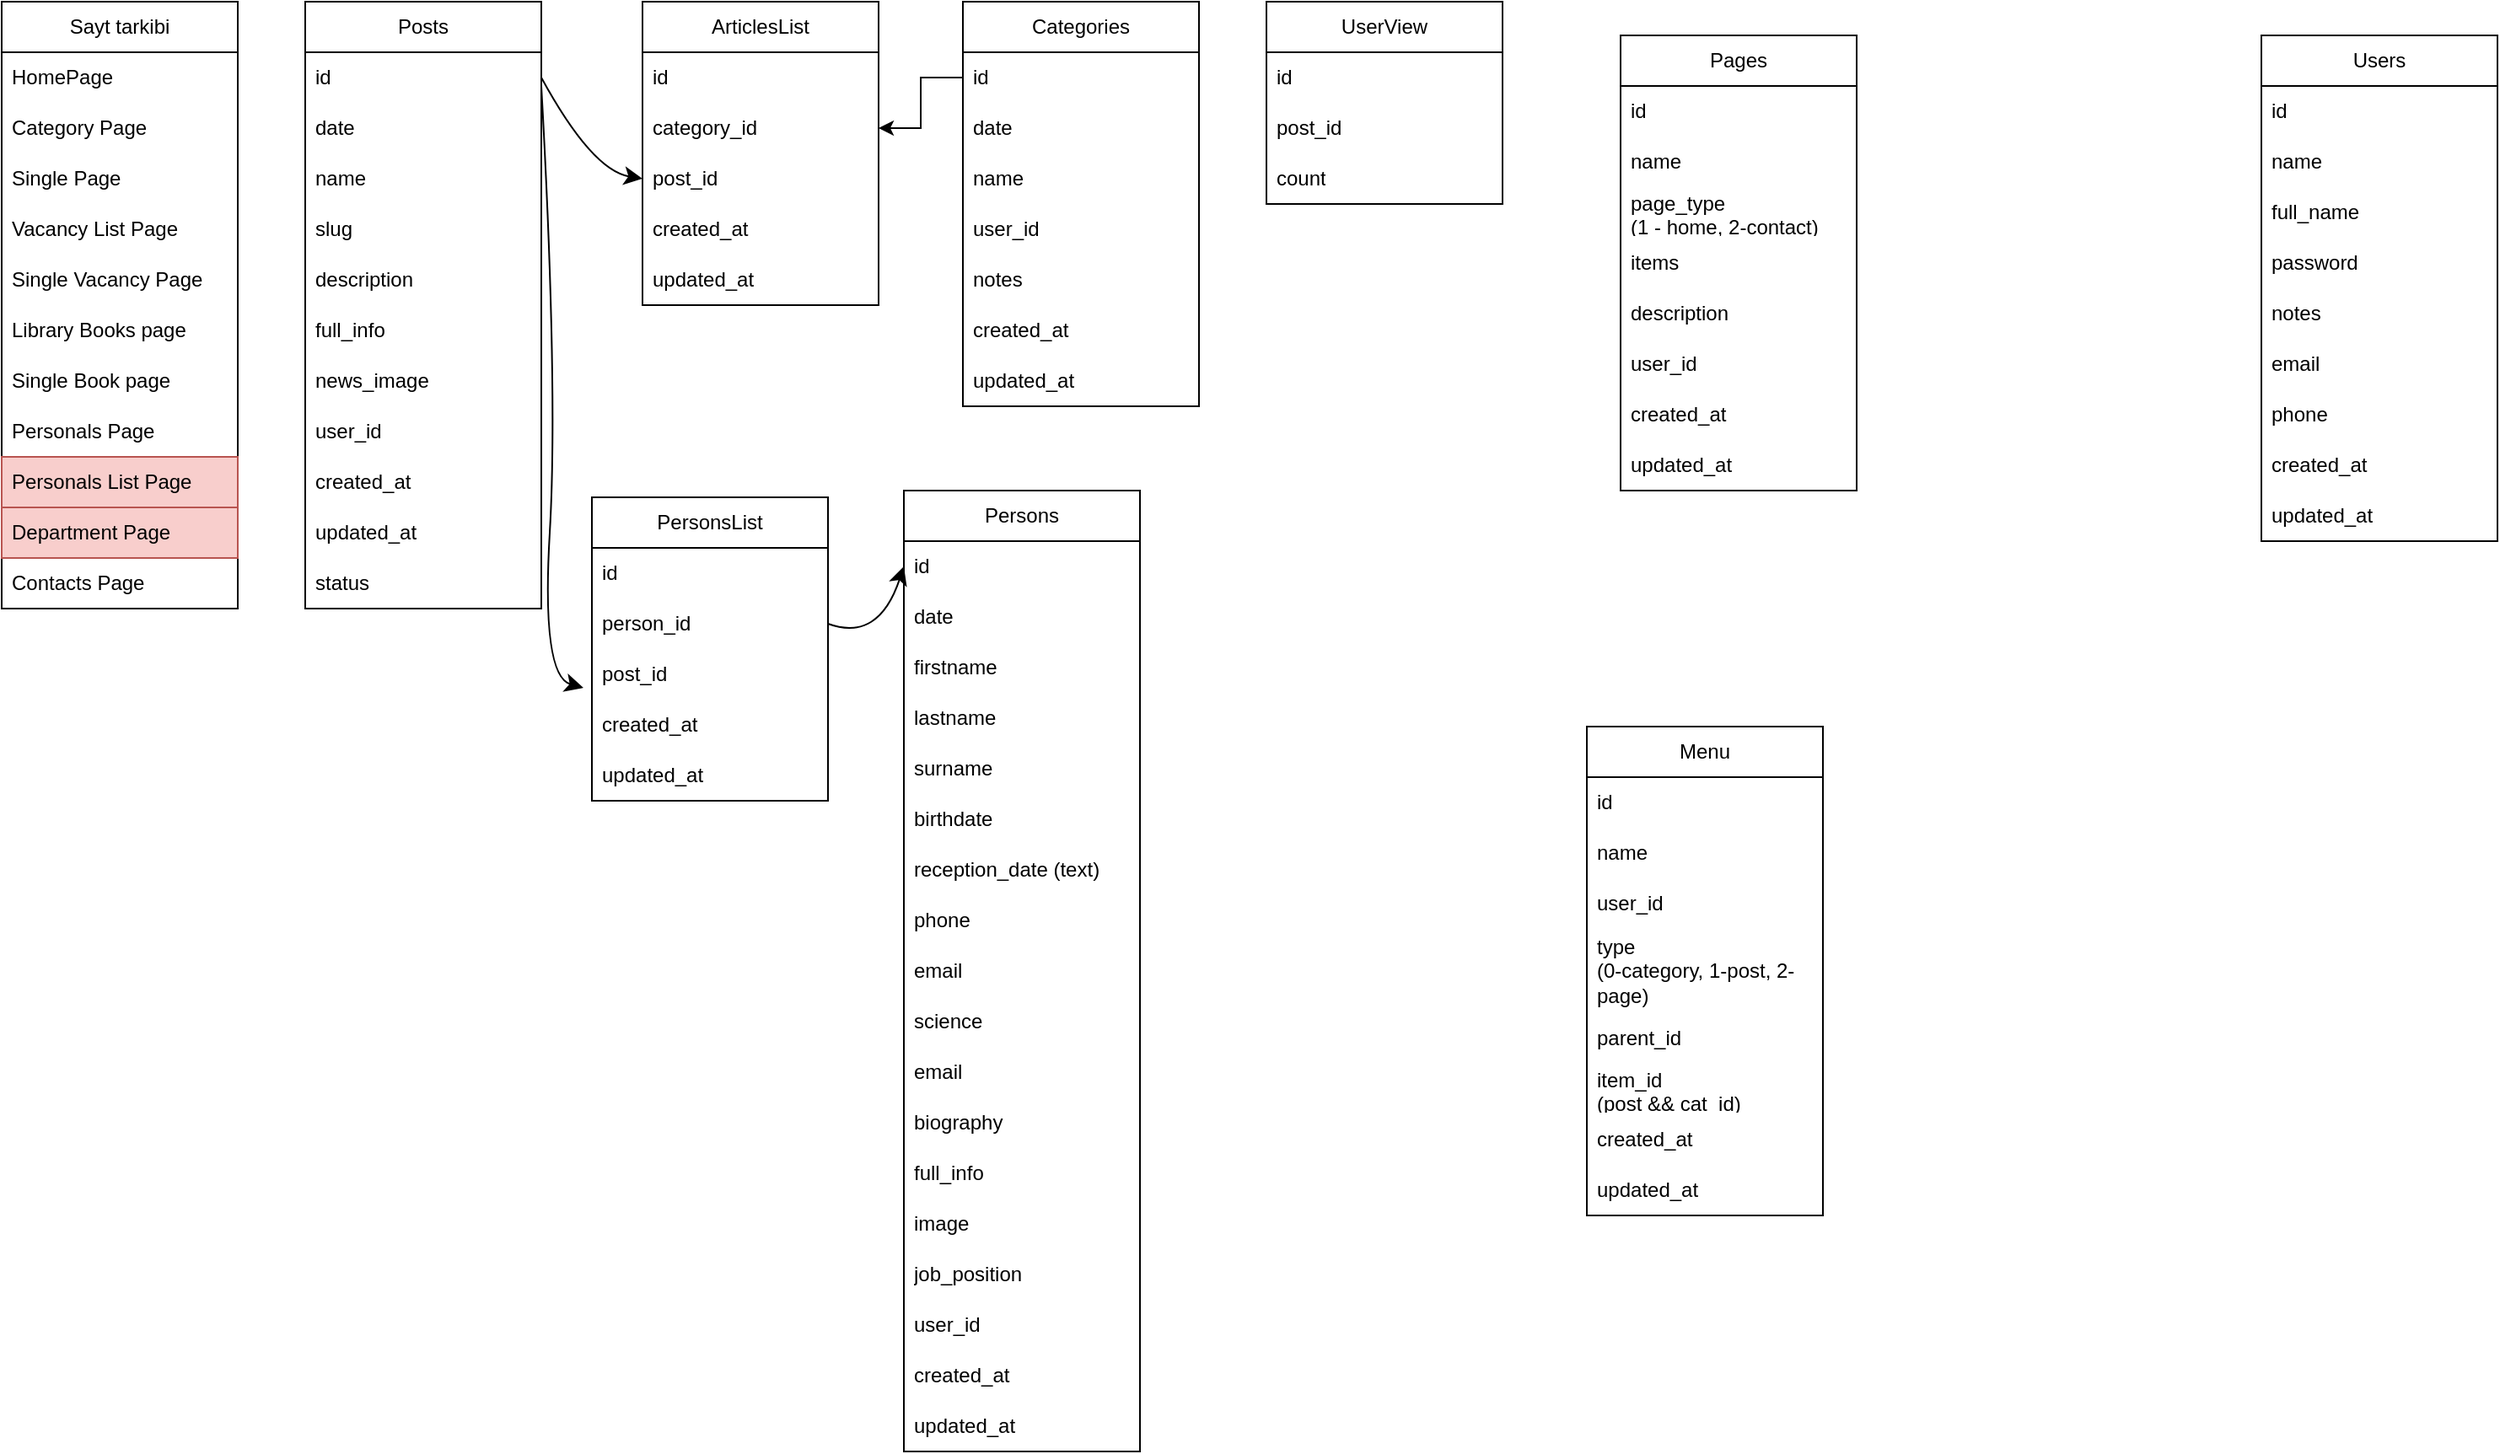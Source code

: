 <mxfile version="21.1.7" type="github" pages="2">
  <diagram id="5-TfiX0l5HURISofFS_e" name="UEcosystem">
    <mxGraphModel dx="1434" dy="802" grid="1" gridSize="10" guides="1" tooltips="1" connect="1" arrows="1" fold="1" page="1" pageScale="1" pageWidth="1169" pageHeight="827" math="0" shadow="0">
      <root>
        <mxCell id="0" />
        <mxCell id="1" parent="0" />
        <mxCell id="FMMD9Uyz8qjtZqT7kN0l-1" value="Sayt tarkibi" style="swimlane;fontStyle=0;childLayout=stackLayout;horizontal=1;startSize=30;horizontalStack=0;resizeParent=1;resizeParentMax=0;resizeLast=0;collapsible=1;marginBottom=0;whiteSpace=wrap;html=1;" parent="1" vertex="1">
          <mxGeometry x="50" y="30" width="140" height="360" as="geometry" />
        </mxCell>
        <mxCell id="FMMD9Uyz8qjtZqT7kN0l-2" value="HomePage" style="text;strokeColor=none;fillColor=none;align=left;verticalAlign=middle;spacingLeft=4;spacingRight=4;overflow=hidden;points=[[0,0.5],[1,0.5]];portConstraint=eastwest;rotatable=0;whiteSpace=wrap;html=1;" parent="FMMD9Uyz8qjtZqT7kN0l-1" vertex="1">
          <mxGeometry y="30" width="140" height="30" as="geometry" />
        </mxCell>
        <mxCell id="FMMD9Uyz8qjtZqT7kN0l-3" value="Category Page" style="text;strokeColor=none;fillColor=none;align=left;verticalAlign=middle;spacingLeft=4;spacingRight=4;overflow=hidden;points=[[0,0.5],[1,0.5]];portConstraint=eastwest;rotatable=0;whiteSpace=wrap;html=1;" parent="FMMD9Uyz8qjtZqT7kN0l-1" vertex="1">
          <mxGeometry y="60" width="140" height="30" as="geometry" />
        </mxCell>
        <mxCell id="FMMD9Uyz8qjtZqT7kN0l-4" value="Single Page" style="text;strokeColor=none;fillColor=none;align=left;verticalAlign=middle;spacingLeft=4;spacingRight=4;overflow=hidden;points=[[0,0.5],[1,0.5]];portConstraint=eastwest;rotatable=0;whiteSpace=wrap;html=1;" parent="FMMD9Uyz8qjtZqT7kN0l-1" vertex="1">
          <mxGeometry y="90" width="140" height="30" as="geometry" />
        </mxCell>
        <mxCell id="FMMD9Uyz8qjtZqT7kN0l-5" value="Vacancy List Page" style="text;strokeColor=none;fillColor=none;align=left;verticalAlign=middle;spacingLeft=4;spacingRight=4;overflow=hidden;points=[[0,0.5],[1,0.5]];portConstraint=eastwest;rotatable=0;whiteSpace=wrap;html=1;" parent="FMMD9Uyz8qjtZqT7kN0l-1" vertex="1">
          <mxGeometry y="120" width="140" height="30" as="geometry" />
        </mxCell>
        <mxCell id="FMMD9Uyz8qjtZqT7kN0l-64" value="Single Vacancy Page" style="text;strokeColor=none;fillColor=none;align=left;verticalAlign=middle;spacingLeft=4;spacingRight=4;overflow=hidden;points=[[0,0.5],[1,0.5]];portConstraint=eastwest;rotatable=0;whiteSpace=wrap;html=1;" parent="FMMD9Uyz8qjtZqT7kN0l-1" vertex="1">
          <mxGeometry y="150" width="140" height="30" as="geometry" />
        </mxCell>
        <mxCell id="FMMD9Uyz8qjtZqT7kN0l-65" value="Library Books page" style="text;strokeColor=none;fillColor=none;align=left;verticalAlign=middle;spacingLeft=4;spacingRight=4;overflow=hidden;points=[[0,0.5],[1,0.5]];portConstraint=eastwest;rotatable=0;whiteSpace=wrap;html=1;" parent="FMMD9Uyz8qjtZqT7kN0l-1" vertex="1">
          <mxGeometry y="180" width="140" height="30" as="geometry" />
        </mxCell>
        <mxCell id="FMMD9Uyz8qjtZqT7kN0l-67" value="Single Book page" style="text;strokeColor=none;fillColor=none;align=left;verticalAlign=middle;spacingLeft=4;spacingRight=4;overflow=hidden;points=[[0,0.5],[1,0.5]];portConstraint=eastwest;rotatable=0;whiteSpace=wrap;html=1;" parent="FMMD9Uyz8qjtZqT7kN0l-1" vertex="1">
          <mxGeometry y="210" width="140" height="30" as="geometry" />
        </mxCell>
        <mxCell id="FMMD9Uyz8qjtZqT7kN0l-68" value="Personals Page" style="text;strokeColor=none;fillColor=none;align=left;verticalAlign=middle;spacingLeft=4;spacingRight=4;overflow=hidden;points=[[0,0.5],[1,0.5]];portConstraint=eastwest;rotatable=0;whiteSpace=wrap;html=1;" parent="FMMD9Uyz8qjtZqT7kN0l-1" vertex="1">
          <mxGeometry y="240" width="140" height="30" as="geometry" />
        </mxCell>
        <mxCell id="FMMD9Uyz8qjtZqT7kN0l-69" value="Personals List Page" style="text;align=left;verticalAlign=middle;spacingLeft=4;spacingRight=4;overflow=hidden;points=[[0,0.5],[1,0.5]];portConstraint=eastwest;rotatable=0;whiteSpace=wrap;html=1;fillColor=#f8cecc;strokeColor=#b85450;" parent="FMMD9Uyz8qjtZqT7kN0l-1" vertex="1">
          <mxGeometry y="270" width="140" height="30" as="geometry" />
        </mxCell>
        <mxCell id="FMMD9Uyz8qjtZqT7kN0l-70" value="Department Page" style="text;align=left;verticalAlign=middle;spacingLeft=4;spacingRight=4;overflow=hidden;points=[[0,0.5],[1,0.5]];portConstraint=eastwest;rotatable=0;whiteSpace=wrap;html=1;fillColor=#f8cecc;strokeColor=#b85450;" parent="FMMD9Uyz8qjtZqT7kN0l-1" vertex="1">
          <mxGeometry y="300" width="140" height="30" as="geometry" />
        </mxCell>
        <mxCell id="DZR1dpTZWSpt8l7oyccc-1" value="Contacts Page" style="text;strokeColor=none;fillColor=none;align=left;verticalAlign=middle;spacingLeft=4;spacingRight=4;overflow=hidden;points=[[0,0.5],[1,0.5]];portConstraint=eastwest;rotatable=0;whiteSpace=wrap;html=1;" parent="FMMD9Uyz8qjtZqT7kN0l-1" vertex="1">
          <mxGeometry y="330" width="140" height="30" as="geometry" />
        </mxCell>
        <mxCell id="FMMD9Uyz8qjtZqT7kN0l-6" value="Posts" style="swimlane;fontStyle=0;childLayout=stackLayout;horizontal=1;startSize=30;horizontalStack=0;resizeParent=1;resizeParentMax=0;resizeLast=0;collapsible=1;marginBottom=0;whiteSpace=wrap;html=1;" parent="1" vertex="1">
          <mxGeometry x="230" y="30" width="140" height="360" as="geometry" />
        </mxCell>
        <mxCell id="FMMD9Uyz8qjtZqT7kN0l-7" value="id" style="text;strokeColor=none;fillColor=none;align=left;verticalAlign=middle;spacingLeft=4;spacingRight=4;overflow=hidden;points=[[0,0.5],[1,0.5]];portConstraint=eastwest;rotatable=0;whiteSpace=wrap;html=1;" parent="FMMD9Uyz8qjtZqT7kN0l-6" vertex="1">
          <mxGeometry y="30" width="140" height="30" as="geometry" />
        </mxCell>
        <mxCell id="FMMD9Uyz8qjtZqT7kN0l-8" value="date" style="text;strokeColor=none;fillColor=none;align=left;verticalAlign=middle;spacingLeft=4;spacingRight=4;overflow=hidden;points=[[0,0.5],[1,0.5]];portConstraint=eastwest;rotatable=0;whiteSpace=wrap;html=1;" parent="FMMD9Uyz8qjtZqT7kN0l-6" vertex="1">
          <mxGeometry y="60" width="140" height="30" as="geometry" />
        </mxCell>
        <mxCell id="FMMD9Uyz8qjtZqT7kN0l-9" value="name" style="text;strokeColor=none;fillColor=none;align=left;verticalAlign=middle;spacingLeft=4;spacingRight=4;overflow=hidden;points=[[0,0.5],[1,0.5]];portConstraint=eastwest;rotatable=0;whiteSpace=wrap;html=1;" parent="FMMD9Uyz8qjtZqT7kN0l-6" vertex="1">
          <mxGeometry y="90" width="140" height="30" as="geometry" />
        </mxCell>
        <mxCell id="54afG3JL-oEVDSqe0TBE-2" value="slug" style="text;strokeColor=none;fillColor=none;align=left;verticalAlign=middle;spacingLeft=4;spacingRight=4;overflow=hidden;points=[[0,0.5],[1,0.5]];portConstraint=eastwest;rotatable=0;whiteSpace=wrap;html=1;" parent="FMMD9Uyz8qjtZqT7kN0l-6" vertex="1">
          <mxGeometry y="120" width="140" height="30" as="geometry" />
        </mxCell>
        <mxCell id="FMMD9Uyz8qjtZqT7kN0l-10" value="description" style="text;strokeColor=none;fillColor=none;align=left;verticalAlign=middle;spacingLeft=4;spacingRight=4;overflow=hidden;points=[[0,0.5],[1,0.5]];portConstraint=eastwest;rotatable=0;whiteSpace=wrap;html=1;" parent="FMMD9Uyz8qjtZqT7kN0l-6" vertex="1">
          <mxGeometry y="150" width="140" height="30" as="geometry" />
        </mxCell>
        <mxCell id="FMMD9Uyz8qjtZqT7kN0l-11" value="full_info" style="text;strokeColor=none;fillColor=none;align=left;verticalAlign=middle;spacingLeft=4;spacingRight=4;overflow=hidden;points=[[0,0.5],[1,0.5]];portConstraint=eastwest;rotatable=0;whiteSpace=wrap;html=1;" parent="FMMD9Uyz8qjtZqT7kN0l-6" vertex="1">
          <mxGeometry y="180" width="140" height="30" as="geometry" />
        </mxCell>
        <mxCell id="FMMD9Uyz8qjtZqT7kN0l-12" value="news_image" style="text;strokeColor=none;fillColor=none;align=left;verticalAlign=middle;spacingLeft=4;spacingRight=4;overflow=hidden;points=[[0,0.5],[1,0.5]];portConstraint=eastwest;rotatable=0;whiteSpace=wrap;html=1;" parent="FMMD9Uyz8qjtZqT7kN0l-6" vertex="1">
          <mxGeometry y="210" width="140" height="30" as="geometry" />
        </mxCell>
        <mxCell id="VV2o_DICydH0ML_ulw5V-21" value="user_id" style="text;strokeColor=none;fillColor=none;align=left;verticalAlign=middle;spacingLeft=4;spacingRight=4;overflow=hidden;points=[[0,0.5],[1,0.5]];portConstraint=eastwest;rotatable=0;whiteSpace=wrap;html=1;" parent="FMMD9Uyz8qjtZqT7kN0l-6" vertex="1">
          <mxGeometry y="240" width="140" height="30" as="geometry" />
        </mxCell>
        <mxCell id="FMMD9Uyz8qjtZqT7kN0l-14" value="created_at" style="text;strokeColor=none;fillColor=none;align=left;verticalAlign=middle;spacingLeft=4;spacingRight=4;overflow=hidden;points=[[0,0.5],[1,0.5]];portConstraint=eastwest;rotatable=0;whiteSpace=wrap;html=1;" parent="FMMD9Uyz8qjtZqT7kN0l-6" vertex="1">
          <mxGeometry y="270" width="140" height="30" as="geometry" />
        </mxCell>
        <mxCell id="FMMD9Uyz8qjtZqT7kN0l-15" value="updated_at" style="text;strokeColor=none;fillColor=none;align=left;verticalAlign=middle;spacingLeft=4;spacingRight=4;overflow=hidden;points=[[0,0.5],[1,0.5]];portConstraint=eastwest;rotatable=0;whiteSpace=wrap;html=1;" parent="FMMD9Uyz8qjtZqT7kN0l-6" vertex="1">
          <mxGeometry y="300" width="140" height="30" as="geometry" />
        </mxCell>
        <mxCell id="54afG3JL-oEVDSqe0TBE-3" value="status" style="text;strokeColor=none;fillColor=none;align=left;verticalAlign=middle;spacingLeft=4;spacingRight=4;overflow=hidden;points=[[0,0.5],[1,0.5]];portConstraint=eastwest;rotatable=0;whiteSpace=wrap;html=1;" parent="FMMD9Uyz8qjtZqT7kN0l-6" vertex="1">
          <mxGeometry y="330" width="140" height="30" as="geometry" />
        </mxCell>
        <mxCell id="FMMD9Uyz8qjtZqT7kN0l-16" value="Categories" style="swimlane;fontStyle=0;childLayout=stackLayout;horizontal=1;startSize=30;horizontalStack=0;resizeParent=1;resizeParentMax=0;resizeLast=0;collapsible=1;marginBottom=0;whiteSpace=wrap;html=1;" parent="1" vertex="1">
          <mxGeometry x="620" y="30" width="140" height="240" as="geometry" />
        </mxCell>
        <mxCell id="FMMD9Uyz8qjtZqT7kN0l-17" value="id" style="text;strokeColor=none;fillColor=none;align=left;verticalAlign=middle;spacingLeft=4;spacingRight=4;overflow=hidden;points=[[0,0.5],[1,0.5]];portConstraint=eastwest;rotatable=0;whiteSpace=wrap;html=1;" parent="FMMD9Uyz8qjtZqT7kN0l-16" vertex="1">
          <mxGeometry y="30" width="140" height="30" as="geometry" />
        </mxCell>
        <mxCell id="FMMD9Uyz8qjtZqT7kN0l-18" value="date" style="text;strokeColor=none;fillColor=none;align=left;verticalAlign=middle;spacingLeft=4;spacingRight=4;overflow=hidden;points=[[0,0.5],[1,0.5]];portConstraint=eastwest;rotatable=0;whiteSpace=wrap;html=1;" parent="FMMD9Uyz8qjtZqT7kN0l-16" vertex="1">
          <mxGeometry y="60" width="140" height="30" as="geometry" />
        </mxCell>
        <mxCell id="FMMD9Uyz8qjtZqT7kN0l-19" value="name" style="text;strokeColor=none;fillColor=none;align=left;verticalAlign=middle;spacingLeft=4;spacingRight=4;overflow=hidden;points=[[0,0.5],[1,0.5]];portConstraint=eastwest;rotatable=0;whiteSpace=wrap;html=1;" parent="FMMD9Uyz8qjtZqT7kN0l-16" vertex="1">
          <mxGeometry y="90" width="140" height="30" as="geometry" />
        </mxCell>
        <mxCell id="FMMD9Uyz8qjtZqT7kN0l-20" value="user_id" style="text;strokeColor=none;fillColor=none;align=left;verticalAlign=middle;spacingLeft=4;spacingRight=4;overflow=hidden;points=[[0,0.5],[1,0.5]];portConstraint=eastwest;rotatable=0;whiteSpace=wrap;html=1;" parent="FMMD9Uyz8qjtZqT7kN0l-16" vertex="1">
          <mxGeometry y="120" width="140" height="30" as="geometry" />
        </mxCell>
        <mxCell id="FMMD9Uyz8qjtZqT7kN0l-21" value="notes" style="text;strokeColor=none;fillColor=none;align=left;verticalAlign=middle;spacingLeft=4;spacingRight=4;overflow=hidden;points=[[0,0.5],[1,0.5]];portConstraint=eastwest;rotatable=0;whiteSpace=wrap;html=1;" parent="FMMD9Uyz8qjtZqT7kN0l-16" vertex="1">
          <mxGeometry y="150" width="140" height="30" as="geometry" />
        </mxCell>
        <mxCell id="FMMD9Uyz8qjtZqT7kN0l-22" value="created_at" style="text;strokeColor=none;fillColor=none;align=left;verticalAlign=middle;spacingLeft=4;spacingRight=4;overflow=hidden;points=[[0,0.5],[1,0.5]];portConstraint=eastwest;rotatable=0;whiteSpace=wrap;html=1;" parent="FMMD9Uyz8qjtZqT7kN0l-16" vertex="1">
          <mxGeometry y="180" width="140" height="30" as="geometry" />
        </mxCell>
        <mxCell id="FMMD9Uyz8qjtZqT7kN0l-23" value="updated_at" style="text;strokeColor=none;fillColor=none;align=left;verticalAlign=middle;spacingLeft=4;spacingRight=4;overflow=hidden;points=[[0,0.5],[1,0.5]];portConstraint=eastwest;rotatable=0;whiteSpace=wrap;html=1;" parent="FMMD9Uyz8qjtZqT7kN0l-16" vertex="1">
          <mxGeometry y="210" width="140" height="30" as="geometry" />
        </mxCell>
        <mxCell id="FMMD9Uyz8qjtZqT7kN0l-24" value="Users" style="swimlane;fontStyle=0;childLayout=stackLayout;horizontal=1;startSize=30;horizontalStack=0;resizeParent=1;resizeParentMax=0;resizeLast=0;collapsible=1;marginBottom=0;whiteSpace=wrap;html=1;" parent="1" vertex="1">
          <mxGeometry x="1390" y="50" width="140" height="300" as="geometry" />
        </mxCell>
        <mxCell id="FMMD9Uyz8qjtZqT7kN0l-25" value="id" style="text;strokeColor=none;fillColor=none;align=left;verticalAlign=middle;spacingLeft=4;spacingRight=4;overflow=hidden;points=[[0,0.5],[1,0.5]];portConstraint=eastwest;rotatable=0;whiteSpace=wrap;html=1;" parent="FMMD9Uyz8qjtZqT7kN0l-24" vertex="1">
          <mxGeometry y="30" width="140" height="30" as="geometry" />
        </mxCell>
        <mxCell id="FMMD9Uyz8qjtZqT7kN0l-26" value="name" style="text;strokeColor=none;fillColor=none;align=left;verticalAlign=middle;spacingLeft=4;spacingRight=4;overflow=hidden;points=[[0,0.5],[1,0.5]];portConstraint=eastwest;rotatable=0;whiteSpace=wrap;html=1;" parent="FMMD9Uyz8qjtZqT7kN0l-24" vertex="1">
          <mxGeometry y="60" width="140" height="30" as="geometry" />
        </mxCell>
        <mxCell id="FMMD9Uyz8qjtZqT7kN0l-27" value="full_name" style="text;strokeColor=none;fillColor=none;align=left;verticalAlign=middle;spacingLeft=4;spacingRight=4;overflow=hidden;points=[[0,0.5],[1,0.5]];portConstraint=eastwest;rotatable=0;whiteSpace=wrap;html=1;" parent="FMMD9Uyz8qjtZqT7kN0l-24" vertex="1">
          <mxGeometry y="90" width="140" height="30" as="geometry" />
        </mxCell>
        <mxCell id="FMMD9Uyz8qjtZqT7kN0l-28" value="password" style="text;strokeColor=none;fillColor=none;align=left;verticalAlign=middle;spacingLeft=4;spacingRight=4;overflow=hidden;points=[[0,0.5],[1,0.5]];portConstraint=eastwest;rotatable=0;whiteSpace=wrap;html=1;" parent="FMMD9Uyz8qjtZqT7kN0l-24" vertex="1">
          <mxGeometry y="120" width="140" height="30" as="geometry" />
        </mxCell>
        <mxCell id="FMMD9Uyz8qjtZqT7kN0l-29" value="notes" style="text;strokeColor=none;fillColor=none;align=left;verticalAlign=middle;spacingLeft=4;spacingRight=4;overflow=hidden;points=[[0,0.5],[1,0.5]];portConstraint=eastwest;rotatable=0;whiteSpace=wrap;html=1;" parent="FMMD9Uyz8qjtZqT7kN0l-24" vertex="1">
          <mxGeometry y="150" width="140" height="30" as="geometry" />
        </mxCell>
        <mxCell id="FMMD9Uyz8qjtZqT7kN0l-30" value="email" style="text;strokeColor=none;fillColor=none;align=left;verticalAlign=middle;spacingLeft=4;spacingRight=4;overflow=hidden;points=[[0,0.5],[1,0.5]];portConstraint=eastwest;rotatable=0;whiteSpace=wrap;html=1;" parent="FMMD9Uyz8qjtZqT7kN0l-24" vertex="1">
          <mxGeometry y="180" width="140" height="30" as="geometry" />
        </mxCell>
        <mxCell id="FMMD9Uyz8qjtZqT7kN0l-31" value="phone" style="text;strokeColor=none;fillColor=none;align=left;verticalAlign=middle;spacingLeft=4;spacingRight=4;overflow=hidden;points=[[0,0.5],[1,0.5]];portConstraint=eastwest;rotatable=0;whiteSpace=wrap;html=1;" parent="FMMD9Uyz8qjtZqT7kN0l-24" vertex="1">
          <mxGeometry y="210" width="140" height="30" as="geometry" />
        </mxCell>
        <mxCell id="FMMD9Uyz8qjtZqT7kN0l-32" value="created_at" style="text;strokeColor=none;fillColor=none;align=left;verticalAlign=middle;spacingLeft=4;spacingRight=4;overflow=hidden;points=[[0,0.5],[1,0.5]];portConstraint=eastwest;rotatable=0;whiteSpace=wrap;html=1;" parent="FMMD9Uyz8qjtZqT7kN0l-24" vertex="1">
          <mxGeometry y="240" width="140" height="30" as="geometry" />
        </mxCell>
        <mxCell id="FMMD9Uyz8qjtZqT7kN0l-33" value="updated_at" style="text;strokeColor=none;fillColor=none;align=left;verticalAlign=middle;spacingLeft=4;spacingRight=4;overflow=hidden;points=[[0,0.5],[1,0.5]];portConstraint=eastwest;rotatable=0;whiteSpace=wrap;html=1;" parent="FMMD9Uyz8qjtZqT7kN0l-24" vertex="1">
          <mxGeometry y="270" width="140" height="30" as="geometry" />
        </mxCell>
        <mxCell id="FMMD9Uyz8qjtZqT7kN0l-34" value="Pages" style="swimlane;fontStyle=0;childLayout=stackLayout;horizontal=1;startSize=30;horizontalStack=0;resizeParent=1;resizeParentMax=0;resizeLast=0;collapsible=1;marginBottom=0;whiteSpace=wrap;html=1;" parent="1" vertex="1">
          <mxGeometry x="1010" y="50" width="140" height="270" as="geometry" />
        </mxCell>
        <mxCell id="FMMD9Uyz8qjtZqT7kN0l-35" value="id" style="text;strokeColor=none;fillColor=none;align=left;verticalAlign=middle;spacingLeft=4;spacingRight=4;overflow=hidden;points=[[0,0.5],[1,0.5]];portConstraint=eastwest;rotatable=0;whiteSpace=wrap;html=1;" parent="FMMD9Uyz8qjtZqT7kN0l-34" vertex="1">
          <mxGeometry y="30" width="140" height="30" as="geometry" />
        </mxCell>
        <mxCell id="FMMD9Uyz8qjtZqT7kN0l-36" value="name" style="text;strokeColor=none;fillColor=none;align=left;verticalAlign=middle;spacingLeft=4;spacingRight=4;overflow=hidden;points=[[0,0.5],[1,0.5]];portConstraint=eastwest;rotatable=0;whiteSpace=wrap;html=1;" parent="FMMD9Uyz8qjtZqT7kN0l-34" vertex="1">
          <mxGeometry y="60" width="140" height="30" as="geometry" />
        </mxCell>
        <mxCell id="FMMD9Uyz8qjtZqT7kN0l-37" value="page_type &lt;br&gt;(1 - home, 2-contact)" style="text;strokeColor=none;fillColor=none;align=left;verticalAlign=middle;spacingLeft=4;spacingRight=4;overflow=hidden;points=[[0,0.5],[1,0.5]];portConstraint=eastwest;rotatable=0;whiteSpace=wrap;html=1;" parent="FMMD9Uyz8qjtZqT7kN0l-34" vertex="1">
          <mxGeometry y="90" width="140" height="30" as="geometry" />
        </mxCell>
        <mxCell id="FMMD9Uyz8qjtZqT7kN0l-38" value="items" style="text;strokeColor=none;fillColor=none;align=left;verticalAlign=middle;spacingLeft=4;spacingRight=4;overflow=hidden;points=[[0,0.5],[1,0.5]];portConstraint=eastwest;rotatable=0;whiteSpace=wrap;html=1;" parent="FMMD9Uyz8qjtZqT7kN0l-34" vertex="1">
          <mxGeometry y="120" width="140" height="30" as="geometry" />
        </mxCell>
        <mxCell id="FMMD9Uyz8qjtZqT7kN0l-39" value="description" style="text;strokeColor=none;fillColor=none;align=left;verticalAlign=middle;spacingLeft=4;spacingRight=4;overflow=hidden;points=[[0,0.5],[1,0.5]];portConstraint=eastwest;rotatable=0;whiteSpace=wrap;html=1;" parent="FMMD9Uyz8qjtZqT7kN0l-34" vertex="1">
          <mxGeometry y="150" width="140" height="30" as="geometry" />
        </mxCell>
        <mxCell id="FMMD9Uyz8qjtZqT7kN0l-40" value="user_id" style="text;strokeColor=none;fillColor=none;align=left;verticalAlign=middle;spacingLeft=4;spacingRight=4;overflow=hidden;points=[[0,0.5],[1,0.5]];portConstraint=eastwest;rotatable=0;whiteSpace=wrap;html=1;" parent="FMMD9Uyz8qjtZqT7kN0l-34" vertex="1">
          <mxGeometry y="180" width="140" height="30" as="geometry" />
        </mxCell>
        <mxCell id="FMMD9Uyz8qjtZqT7kN0l-41" value="created_at" style="text;strokeColor=none;fillColor=none;align=left;verticalAlign=middle;spacingLeft=4;spacingRight=4;overflow=hidden;points=[[0,0.5],[1,0.5]];portConstraint=eastwest;rotatable=0;whiteSpace=wrap;html=1;" parent="FMMD9Uyz8qjtZqT7kN0l-34" vertex="1">
          <mxGeometry y="210" width="140" height="30" as="geometry" />
        </mxCell>
        <mxCell id="FMMD9Uyz8qjtZqT7kN0l-42" value="updated_at" style="text;strokeColor=none;fillColor=none;align=left;verticalAlign=middle;spacingLeft=4;spacingRight=4;overflow=hidden;points=[[0,0.5],[1,0.5]];portConstraint=eastwest;rotatable=0;whiteSpace=wrap;html=1;" parent="FMMD9Uyz8qjtZqT7kN0l-34" vertex="1">
          <mxGeometry y="240" width="140" height="30" as="geometry" />
        </mxCell>
        <mxCell id="FMMD9Uyz8qjtZqT7kN0l-43" value="ArticlesList" style="swimlane;fontStyle=0;childLayout=stackLayout;horizontal=1;startSize=30;horizontalStack=0;resizeParent=1;resizeParentMax=0;resizeLast=0;collapsible=1;marginBottom=0;whiteSpace=wrap;html=1;" parent="1" vertex="1">
          <mxGeometry x="430" y="30" width="140" height="180" as="geometry" />
        </mxCell>
        <mxCell id="FMMD9Uyz8qjtZqT7kN0l-44" value="id" style="text;strokeColor=none;fillColor=none;align=left;verticalAlign=middle;spacingLeft=4;spacingRight=4;overflow=hidden;points=[[0,0.5],[1,0.5]];portConstraint=eastwest;rotatable=0;whiteSpace=wrap;html=1;" parent="FMMD9Uyz8qjtZqT7kN0l-43" vertex="1">
          <mxGeometry y="30" width="140" height="30" as="geometry" />
        </mxCell>
        <mxCell id="FMMD9Uyz8qjtZqT7kN0l-45" value="category_id" style="text;strokeColor=none;fillColor=none;align=left;verticalAlign=middle;spacingLeft=4;spacingRight=4;overflow=hidden;points=[[0,0.5],[1,0.5]];portConstraint=eastwest;rotatable=0;whiteSpace=wrap;html=1;" parent="FMMD9Uyz8qjtZqT7kN0l-43" vertex="1">
          <mxGeometry y="60" width="140" height="30" as="geometry" />
        </mxCell>
        <mxCell id="FMMD9Uyz8qjtZqT7kN0l-46" value="post_id" style="text;strokeColor=none;fillColor=none;align=left;verticalAlign=middle;spacingLeft=4;spacingRight=4;overflow=hidden;points=[[0,0.5],[1,0.5]];portConstraint=eastwest;rotatable=0;whiteSpace=wrap;html=1;" parent="FMMD9Uyz8qjtZqT7kN0l-43" vertex="1">
          <mxGeometry y="90" width="140" height="30" as="geometry" />
        </mxCell>
        <mxCell id="FMMD9Uyz8qjtZqT7kN0l-47" value="created_at" style="text;strokeColor=none;fillColor=none;align=left;verticalAlign=middle;spacingLeft=4;spacingRight=4;overflow=hidden;points=[[0,0.5],[1,0.5]];portConstraint=eastwest;rotatable=0;whiteSpace=wrap;html=1;" parent="FMMD9Uyz8qjtZqT7kN0l-43" vertex="1">
          <mxGeometry y="120" width="140" height="30" as="geometry" />
        </mxCell>
        <mxCell id="FMMD9Uyz8qjtZqT7kN0l-48" value="updated_at" style="text;strokeColor=none;fillColor=none;align=left;verticalAlign=middle;spacingLeft=4;spacingRight=4;overflow=hidden;points=[[0,0.5],[1,0.5]];portConstraint=eastwest;rotatable=0;whiteSpace=wrap;html=1;" parent="FMMD9Uyz8qjtZqT7kN0l-43" vertex="1">
          <mxGeometry y="150" width="140" height="30" as="geometry" />
        </mxCell>
        <mxCell id="FMMD9Uyz8qjtZqT7kN0l-49" value="" style="edgeStyle=orthogonalEdgeStyle;rounded=0;orthogonalLoop=1;jettySize=auto;html=1;" parent="1" source="FMMD9Uyz8qjtZqT7kN0l-17" target="FMMD9Uyz8qjtZqT7kN0l-45" edge="1">
          <mxGeometry relative="1" as="geometry" />
        </mxCell>
        <mxCell id="FMMD9Uyz8qjtZqT7kN0l-51" value="Menu" style="swimlane;fontStyle=0;childLayout=stackLayout;horizontal=1;startSize=30;horizontalStack=0;resizeParent=1;resizeParentMax=0;resizeLast=0;collapsible=1;marginBottom=0;whiteSpace=wrap;html=1;" parent="1" vertex="1">
          <mxGeometry x="990" y="460" width="140" height="290" as="geometry" />
        </mxCell>
        <mxCell id="FMMD9Uyz8qjtZqT7kN0l-52" value="id" style="text;strokeColor=none;fillColor=none;align=left;verticalAlign=middle;spacingLeft=4;spacingRight=4;overflow=hidden;points=[[0,0.5],[1,0.5]];portConstraint=eastwest;rotatable=0;whiteSpace=wrap;html=1;" parent="FMMD9Uyz8qjtZqT7kN0l-51" vertex="1">
          <mxGeometry y="30" width="140" height="30" as="geometry" />
        </mxCell>
        <mxCell id="FMMD9Uyz8qjtZqT7kN0l-53" value="name" style="text;strokeColor=none;fillColor=none;align=left;verticalAlign=middle;spacingLeft=4;spacingRight=4;overflow=hidden;points=[[0,0.5],[1,0.5]];portConstraint=eastwest;rotatable=0;whiteSpace=wrap;html=1;" parent="FMMD9Uyz8qjtZqT7kN0l-51" vertex="1">
          <mxGeometry y="60" width="140" height="30" as="geometry" />
        </mxCell>
        <mxCell id="FMMD9Uyz8qjtZqT7kN0l-54" value="user_id" style="text;strokeColor=none;fillColor=none;align=left;verticalAlign=middle;spacingLeft=4;spacingRight=4;overflow=hidden;points=[[0,0.5],[1,0.5]];portConstraint=eastwest;rotatable=0;whiteSpace=wrap;html=1;" parent="FMMD9Uyz8qjtZqT7kN0l-51" vertex="1">
          <mxGeometry y="90" width="140" height="30" as="geometry" />
        </mxCell>
        <mxCell id="FMMD9Uyz8qjtZqT7kN0l-55" value="type&lt;br&gt;(0-category, 1-post, 2-page)" style="text;strokeColor=none;fillColor=none;align=left;verticalAlign=middle;spacingLeft=4;spacingRight=4;overflow=hidden;points=[[0,0.5],[1,0.5]];portConstraint=eastwest;rotatable=0;whiteSpace=wrap;html=1;" parent="FMMD9Uyz8qjtZqT7kN0l-51" vertex="1">
          <mxGeometry y="120" width="140" height="50" as="geometry" />
        </mxCell>
        <mxCell id="FMMD9Uyz8qjtZqT7kN0l-56" value="parent_id" style="text;strokeColor=none;fillColor=none;align=left;verticalAlign=middle;spacingLeft=4;spacingRight=4;overflow=hidden;points=[[0,0.5],[1,0.5]];portConstraint=eastwest;rotatable=0;whiteSpace=wrap;html=1;" parent="FMMD9Uyz8qjtZqT7kN0l-51" vertex="1">
          <mxGeometry y="170" width="140" height="30" as="geometry" />
        </mxCell>
        <mxCell id="FMMD9Uyz8qjtZqT7kN0l-57" value="item_id&lt;br&gt;(post &amp;amp;&amp;amp; cat_id)" style="text;strokeColor=none;fillColor=none;align=left;verticalAlign=middle;spacingLeft=4;spacingRight=4;overflow=hidden;points=[[0,0.5],[1,0.5]];portConstraint=eastwest;rotatable=0;whiteSpace=wrap;html=1;" parent="FMMD9Uyz8qjtZqT7kN0l-51" vertex="1">
          <mxGeometry y="200" width="140" height="30" as="geometry" />
        </mxCell>
        <mxCell id="FMMD9Uyz8qjtZqT7kN0l-58" value="created_at" style="text;strokeColor=none;fillColor=none;align=left;verticalAlign=middle;spacingLeft=4;spacingRight=4;overflow=hidden;points=[[0,0.5],[1,0.5]];portConstraint=eastwest;rotatable=0;whiteSpace=wrap;html=1;" parent="FMMD9Uyz8qjtZqT7kN0l-51" vertex="1">
          <mxGeometry y="230" width="140" height="30" as="geometry" />
        </mxCell>
        <mxCell id="FMMD9Uyz8qjtZqT7kN0l-59" value="updated_at" style="text;strokeColor=none;fillColor=none;align=left;verticalAlign=middle;spacingLeft=4;spacingRight=4;overflow=hidden;points=[[0,0.5],[1,0.5]];portConstraint=eastwest;rotatable=0;whiteSpace=wrap;html=1;" parent="FMMD9Uyz8qjtZqT7kN0l-51" vertex="1">
          <mxGeometry y="260" width="140" height="30" as="geometry" />
        </mxCell>
        <mxCell id="FMMD9Uyz8qjtZqT7kN0l-60" value="UserView" style="swimlane;fontStyle=0;childLayout=stackLayout;horizontal=1;startSize=30;horizontalStack=0;resizeParent=1;resizeParentMax=0;resizeLast=0;collapsible=1;marginBottom=0;whiteSpace=wrap;html=1;" parent="1" vertex="1">
          <mxGeometry x="800" y="30" width="140" height="120" as="geometry" />
        </mxCell>
        <mxCell id="FMMD9Uyz8qjtZqT7kN0l-61" value="id" style="text;strokeColor=none;fillColor=none;align=left;verticalAlign=middle;spacingLeft=4;spacingRight=4;overflow=hidden;points=[[0,0.5],[1,0.5]];portConstraint=eastwest;rotatable=0;whiteSpace=wrap;html=1;" parent="FMMD9Uyz8qjtZqT7kN0l-60" vertex="1">
          <mxGeometry y="30" width="140" height="30" as="geometry" />
        </mxCell>
        <mxCell id="FMMD9Uyz8qjtZqT7kN0l-62" value="post_id" style="text;strokeColor=none;fillColor=none;align=left;verticalAlign=middle;spacingLeft=4;spacingRight=4;overflow=hidden;points=[[0,0.5],[1,0.5]];portConstraint=eastwest;rotatable=0;whiteSpace=wrap;html=1;" parent="FMMD9Uyz8qjtZqT7kN0l-60" vertex="1">
          <mxGeometry y="60" width="140" height="30" as="geometry" />
        </mxCell>
        <mxCell id="FMMD9Uyz8qjtZqT7kN0l-63" value="count" style="text;strokeColor=none;fillColor=none;align=left;verticalAlign=middle;spacingLeft=4;spacingRight=4;overflow=hidden;points=[[0,0.5],[1,0.5]];portConstraint=eastwest;rotatable=0;whiteSpace=wrap;html=1;" parent="FMMD9Uyz8qjtZqT7kN0l-60" vertex="1">
          <mxGeometry y="90" width="140" height="30" as="geometry" />
        </mxCell>
        <mxCell id="VV2o_DICydH0ML_ulw5V-2" value="Persons" style="swimlane;fontStyle=0;childLayout=stackLayout;horizontal=1;startSize=30;horizontalStack=0;resizeParent=1;resizeParentMax=0;resizeLast=0;collapsible=1;marginBottom=0;whiteSpace=wrap;html=1;" parent="1" vertex="1">
          <mxGeometry x="585" y="320" width="140" height="570" as="geometry" />
        </mxCell>
        <mxCell id="VV2o_DICydH0ML_ulw5V-3" value="id" style="text;strokeColor=none;fillColor=none;align=left;verticalAlign=middle;spacingLeft=4;spacingRight=4;overflow=hidden;points=[[0,0.5],[1,0.5]];portConstraint=eastwest;rotatable=0;whiteSpace=wrap;html=1;" parent="VV2o_DICydH0ML_ulw5V-2" vertex="1">
          <mxGeometry y="30" width="140" height="30" as="geometry" />
        </mxCell>
        <mxCell id="VV2o_DICydH0ML_ulw5V-4" value="date" style="text;strokeColor=none;fillColor=none;align=left;verticalAlign=middle;spacingLeft=4;spacingRight=4;overflow=hidden;points=[[0,0.5],[1,0.5]];portConstraint=eastwest;rotatable=0;whiteSpace=wrap;html=1;" parent="VV2o_DICydH0ML_ulw5V-2" vertex="1">
          <mxGeometry y="60" width="140" height="30" as="geometry" />
        </mxCell>
        <mxCell id="VV2o_DICydH0ML_ulw5V-5" value="firstname" style="text;strokeColor=none;fillColor=none;align=left;verticalAlign=middle;spacingLeft=4;spacingRight=4;overflow=hidden;points=[[0,0.5],[1,0.5]];portConstraint=eastwest;rotatable=0;whiteSpace=wrap;html=1;" parent="VV2o_DICydH0ML_ulw5V-2" vertex="1">
          <mxGeometry y="90" width="140" height="30" as="geometry" />
        </mxCell>
        <mxCell id="VV2o_DICydH0ML_ulw5V-12" value="lastname" style="text;strokeColor=none;fillColor=none;align=left;verticalAlign=middle;spacingLeft=4;spacingRight=4;overflow=hidden;points=[[0,0.5],[1,0.5]];portConstraint=eastwest;rotatable=0;whiteSpace=wrap;html=1;" parent="VV2o_DICydH0ML_ulw5V-2" vertex="1">
          <mxGeometry y="120" width="140" height="30" as="geometry" />
        </mxCell>
        <mxCell id="VV2o_DICydH0ML_ulw5V-13" value="surname" style="text;strokeColor=none;fillColor=none;align=left;verticalAlign=middle;spacingLeft=4;spacingRight=4;overflow=hidden;points=[[0,0.5],[1,0.5]];portConstraint=eastwest;rotatable=0;whiteSpace=wrap;html=1;" parent="VV2o_DICydH0ML_ulw5V-2" vertex="1">
          <mxGeometry y="150" width="140" height="30" as="geometry" />
        </mxCell>
        <mxCell id="VV2o_DICydH0ML_ulw5V-14" value="birthdate" style="text;strokeColor=none;fillColor=none;align=left;verticalAlign=middle;spacingLeft=4;spacingRight=4;overflow=hidden;points=[[0,0.5],[1,0.5]];portConstraint=eastwest;rotatable=0;whiteSpace=wrap;html=1;" parent="VV2o_DICydH0ML_ulw5V-2" vertex="1">
          <mxGeometry y="180" width="140" height="30" as="geometry" />
        </mxCell>
        <mxCell id="VV2o_DICydH0ML_ulw5V-15" value="reception_date (text)" style="text;strokeColor=none;fillColor=none;align=left;verticalAlign=middle;spacingLeft=4;spacingRight=4;overflow=hidden;points=[[0,0.5],[1,0.5]];portConstraint=eastwest;rotatable=0;whiteSpace=wrap;html=1;" parent="VV2o_DICydH0ML_ulw5V-2" vertex="1">
          <mxGeometry y="210" width="140" height="30" as="geometry" />
        </mxCell>
        <mxCell id="VV2o_DICydH0ML_ulw5V-16" value="phone" style="text;strokeColor=none;fillColor=none;align=left;verticalAlign=middle;spacingLeft=4;spacingRight=4;overflow=hidden;points=[[0,0.5],[1,0.5]];portConstraint=eastwest;rotatable=0;whiteSpace=wrap;html=1;" parent="VV2o_DICydH0ML_ulw5V-2" vertex="1">
          <mxGeometry y="240" width="140" height="30" as="geometry" />
        </mxCell>
        <mxCell id="VV2o_DICydH0ML_ulw5V-17" value="email" style="text;strokeColor=none;fillColor=none;align=left;verticalAlign=middle;spacingLeft=4;spacingRight=4;overflow=hidden;points=[[0,0.5],[1,0.5]];portConstraint=eastwest;rotatable=0;whiteSpace=wrap;html=1;" parent="VV2o_DICydH0ML_ulw5V-2" vertex="1">
          <mxGeometry y="270" width="140" height="30" as="geometry" />
        </mxCell>
        <mxCell id="VV2o_DICydH0ML_ulw5V-18" value="science" style="text;strokeColor=none;fillColor=none;align=left;verticalAlign=middle;spacingLeft=4;spacingRight=4;overflow=hidden;points=[[0,0.5],[1,0.5]];portConstraint=eastwest;rotatable=0;whiteSpace=wrap;html=1;" parent="VV2o_DICydH0ML_ulw5V-2" vertex="1">
          <mxGeometry y="300" width="140" height="30" as="geometry" />
        </mxCell>
        <mxCell id="VV2o_DICydH0ML_ulw5V-19" value="email" style="text;strokeColor=none;fillColor=none;align=left;verticalAlign=middle;spacingLeft=4;spacingRight=4;overflow=hidden;points=[[0,0.5],[1,0.5]];portConstraint=eastwest;rotatable=0;whiteSpace=wrap;html=1;" parent="VV2o_DICydH0ML_ulw5V-2" vertex="1">
          <mxGeometry y="330" width="140" height="30" as="geometry" />
        </mxCell>
        <mxCell id="VV2o_DICydH0ML_ulw5V-6" value="biography" style="text;strokeColor=none;fillColor=none;align=left;verticalAlign=middle;spacingLeft=4;spacingRight=4;overflow=hidden;points=[[0,0.5],[1,0.5]];portConstraint=eastwest;rotatable=0;whiteSpace=wrap;html=1;" parent="VV2o_DICydH0ML_ulw5V-2" vertex="1">
          <mxGeometry y="360" width="140" height="30" as="geometry" />
        </mxCell>
        <mxCell id="VV2o_DICydH0ML_ulw5V-7" value="full_info" style="text;strokeColor=none;fillColor=none;align=left;verticalAlign=middle;spacingLeft=4;spacingRight=4;overflow=hidden;points=[[0,0.5],[1,0.5]];portConstraint=eastwest;rotatable=0;whiteSpace=wrap;html=1;" parent="VV2o_DICydH0ML_ulw5V-2" vertex="1">
          <mxGeometry y="390" width="140" height="30" as="geometry" />
        </mxCell>
        <mxCell id="VV2o_DICydH0ML_ulw5V-8" value="image" style="text;strokeColor=none;fillColor=none;align=left;verticalAlign=middle;spacingLeft=4;spacingRight=4;overflow=hidden;points=[[0,0.5],[1,0.5]];portConstraint=eastwest;rotatable=0;whiteSpace=wrap;html=1;" parent="VV2o_DICydH0ML_ulw5V-2" vertex="1">
          <mxGeometry y="420" width="140" height="30" as="geometry" />
        </mxCell>
        <mxCell id="VV2o_DICydH0ML_ulw5V-20" value="job_position" style="text;strokeColor=none;fillColor=none;align=left;verticalAlign=middle;spacingLeft=4;spacingRight=4;overflow=hidden;points=[[0,0.5],[1,0.5]];portConstraint=eastwest;rotatable=0;whiteSpace=wrap;html=1;" parent="VV2o_DICydH0ML_ulw5V-2" vertex="1">
          <mxGeometry y="450" width="140" height="30" as="geometry" />
        </mxCell>
        <mxCell id="VV2o_DICydH0ML_ulw5V-9" value="user_id" style="text;strokeColor=none;fillColor=none;align=left;verticalAlign=middle;spacingLeft=4;spacingRight=4;overflow=hidden;points=[[0,0.5],[1,0.5]];portConstraint=eastwest;rotatable=0;whiteSpace=wrap;html=1;" parent="VV2o_DICydH0ML_ulw5V-2" vertex="1">
          <mxGeometry y="480" width="140" height="30" as="geometry" />
        </mxCell>
        <mxCell id="VV2o_DICydH0ML_ulw5V-10" value="created_at" style="text;strokeColor=none;fillColor=none;align=left;verticalAlign=middle;spacingLeft=4;spacingRight=4;overflow=hidden;points=[[0,0.5],[1,0.5]];portConstraint=eastwest;rotatable=0;whiteSpace=wrap;html=1;" parent="VV2o_DICydH0ML_ulw5V-2" vertex="1">
          <mxGeometry y="510" width="140" height="30" as="geometry" />
        </mxCell>
        <mxCell id="VV2o_DICydH0ML_ulw5V-11" value="updated_at" style="text;strokeColor=none;fillColor=none;align=left;verticalAlign=middle;spacingLeft=4;spacingRight=4;overflow=hidden;points=[[0,0.5],[1,0.5]];portConstraint=eastwest;rotatable=0;whiteSpace=wrap;html=1;" parent="VV2o_DICydH0ML_ulw5V-2" vertex="1">
          <mxGeometry y="540" width="140" height="30" as="geometry" />
        </mxCell>
        <mxCell id="VV2o_DICydH0ML_ulw5V-22" value="PersonsList" style="swimlane;fontStyle=0;childLayout=stackLayout;horizontal=1;startSize=30;horizontalStack=0;resizeParent=1;resizeParentMax=0;resizeLast=0;collapsible=1;marginBottom=0;whiteSpace=wrap;html=1;" parent="1" vertex="1">
          <mxGeometry x="400" y="324" width="140" height="180" as="geometry" />
        </mxCell>
        <mxCell id="VV2o_DICydH0ML_ulw5V-23" value="id" style="text;strokeColor=none;fillColor=none;align=left;verticalAlign=middle;spacingLeft=4;spacingRight=4;overflow=hidden;points=[[0,0.5],[1,0.5]];portConstraint=eastwest;rotatable=0;whiteSpace=wrap;html=1;" parent="VV2o_DICydH0ML_ulw5V-22" vertex="1">
          <mxGeometry y="30" width="140" height="30" as="geometry" />
        </mxCell>
        <mxCell id="VV2o_DICydH0ML_ulw5V-24" value="person_id" style="text;strokeColor=none;fillColor=none;align=left;verticalAlign=middle;spacingLeft=4;spacingRight=4;overflow=hidden;points=[[0,0.5],[1,0.5]];portConstraint=eastwest;rotatable=0;whiteSpace=wrap;html=1;" parent="VV2o_DICydH0ML_ulw5V-22" vertex="1">
          <mxGeometry y="60" width="140" height="30" as="geometry" />
        </mxCell>
        <mxCell id="VV2o_DICydH0ML_ulw5V-25" value="post_id" style="text;strokeColor=none;fillColor=none;align=left;verticalAlign=middle;spacingLeft=4;spacingRight=4;overflow=hidden;points=[[0,0.5],[1,0.5]];portConstraint=eastwest;rotatable=0;whiteSpace=wrap;html=1;" parent="VV2o_DICydH0ML_ulw5V-22" vertex="1">
          <mxGeometry y="90" width="140" height="30" as="geometry" />
        </mxCell>
        <mxCell id="VV2o_DICydH0ML_ulw5V-26" value="created_at" style="text;strokeColor=none;fillColor=none;align=left;verticalAlign=middle;spacingLeft=4;spacingRight=4;overflow=hidden;points=[[0,0.5],[1,0.5]];portConstraint=eastwest;rotatable=0;whiteSpace=wrap;html=1;" parent="VV2o_DICydH0ML_ulw5V-22" vertex="1">
          <mxGeometry y="120" width="140" height="30" as="geometry" />
        </mxCell>
        <mxCell id="VV2o_DICydH0ML_ulw5V-27" value="updated_at" style="text;strokeColor=none;fillColor=none;align=left;verticalAlign=middle;spacingLeft=4;spacingRight=4;overflow=hidden;points=[[0,0.5],[1,0.5]];portConstraint=eastwest;rotatable=0;whiteSpace=wrap;html=1;" parent="VV2o_DICydH0ML_ulw5V-22" vertex="1">
          <mxGeometry y="150" width="140" height="30" as="geometry" />
        </mxCell>
        <mxCell id="VV2o_DICydH0ML_ulw5V-28" value="" style="edgeStyle=none;curved=1;rounded=0;orthogonalLoop=1;jettySize=auto;html=1;fontSize=12;startSize=8;endSize=8;entryX=0;entryY=0.5;entryDx=0;entryDy=0;exitX=1;exitY=0.5;exitDx=0;exitDy=0;" parent="1" source="FMMD9Uyz8qjtZqT7kN0l-7" target="FMMD9Uyz8qjtZqT7kN0l-46" edge="1">
          <mxGeometry relative="1" as="geometry">
            <Array as="points">
              <mxPoint x="400" y="130" />
            </Array>
          </mxGeometry>
        </mxCell>
        <mxCell id="VV2o_DICydH0ML_ulw5V-29" value="" style="edgeStyle=none;curved=1;rounded=0;orthogonalLoop=1;jettySize=auto;html=1;fontSize=12;startSize=8;endSize=8;entryX=0;entryY=0.5;entryDx=0;entryDy=0;exitX=1;exitY=0.5;exitDx=0;exitDy=0;" parent="1" source="VV2o_DICydH0ML_ulw5V-24" target="VV2o_DICydH0ML_ulw5V-3" edge="1">
          <mxGeometry relative="1" as="geometry">
            <Array as="points">
              <mxPoint x="570" y="410" />
            </Array>
          </mxGeometry>
        </mxCell>
        <mxCell id="VV2o_DICydH0ML_ulw5V-31" value="" style="edgeStyle=none;curved=1;rounded=0;orthogonalLoop=1;jettySize=auto;html=1;fontSize=12;startSize=8;endSize=8;entryX=-0.036;entryY=0.767;entryDx=0;entryDy=0;entryPerimeter=0;" parent="1" target="VV2o_DICydH0ML_ulw5V-25" edge="1">
          <mxGeometry relative="1" as="geometry">
            <mxPoint x="370" y="80" as="sourcePoint" />
            <Array as="points">
              <mxPoint x="380" y="260" />
              <mxPoint x="370" y="430" />
            </Array>
          </mxGeometry>
        </mxCell>
      </root>
    </mxGraphModel>
  </diagram>
  <diagram id="MZwdyoXTcrV4dzkfaviH" name="Blog">
    <mxGraphModel dx="1434" dy="802" grid="1" gridSize="10" guides="1" tooltips="1" connect="1" arrows="1" fold="1" page="1" pageScale="1" pageWidth="1169" pageHeight="827" math="0" shadow="0">
      <root>
        <mxCell id="0" />
        <mxCell id="1" parent="0" />
        <mxCell id="hRQifesY74czM6I9dY2I-1" value="Sayt tarkibi" style="swimlane;fontStyle=0;childLayout=stackLayout;horizontal=1;startSize=30;horizontalStack=0;resizeParent=1;resizeParentMax=0;resizeLast=0;collapsible=1;marginBottom=0;whiteSpace=wrap;html=1;" parent="1" vertex="1">
          <mxGeometry x="60" y="70" width="140" height="150" as="geometry" />
        </mxCell>
        <mxCell id="hRQifesY74czM6I9dY2I-2" value="HomePage" style="text;strokeColor=none;fillColor=none;align=left;verticalAlign=middle;spacingLeft=4;spacingRight=4;overflow=hidden;points=[[0,0.5],[1,0.5]];portConstraint=eastwest;rotatable=0;whiteSpace=wrap;html=1;" parent="hRQifesY74czM6I9dY2I-1" vertex="1">
          <mxGeometry y="30" width="140" height="30" as="geometry" />
        </mxCell>
        <mxCell id="hRQifesY74czM6I9dY2I-3" value="Category Page" style="text;strokeColor=none;fillColor=none;align=left;verticalAlign=middle;spacingLeft=4;spacingRight=4;overflow=hidden;points=[[0,0.5],[1,0.5]];portConstraint=eastwest;rotatable=0;whiteSpace=wrap;html=1;" parent="hRQifesY74czM6I9dY2I-1" vertex="1">
          <mxGeometry y="60" width="140" height="30" as="geometry" />
        </mxCell>
        <mxCell id="hRQifesY74czM6I9dY2I-4" value="Single Page" style="text;strokeColor=none;fillColor=none;align=left;verticalAlign=middle;spacingLeft=4;spacingRight=4;overflow=hidden;points=[[0,0.5],[1,0.5]];portConstraint=eastwest;rotatable=0;whiteSpace=wrap;html=1;" parent="hRQifesY74czM6I9dY2I-1" vertex="1">
          <mxGeometry y="90" width="140" height="30" as="geometry" />
        </mxCell>
        <mxCell id="hRQifesY74czM6I9dY2I-5" value="Contacts Page" style="text;strokeColor=none;fillColor=none;align=left;verticalAlign=middle;spacingLeft=4;spacingRight=4;overflow=hidden;points=[[0,0.5],[1,0.5]];portConstraint=eastwest;rotatable=0;whiteSpace=wrap;html=1;" parent="hRQifesY74czM6I9dY2I-1" vertex="1">
          <mxGeometry y="120" width="140" height="30" as="geometry" />
        </mxCell>
        <mxCell id="hRQifesY74czM6I9dY2I-7" value="Posts" style="swimlane;fontStyle=0;childLayout=stackLayout;horizontal=1;startSize=30;horizontalStack=0;resizeParent=1;resizeParentMax=0;resizeLast=0;collapsible=1;marginBottom=0;whiteSpace=wrap;html=1;" parent="1" vertex="1">
          <mxGeometry x="470" y="260" width="140" height="300" as="geometry" />
        </mxCell>
        <mxCell id="hRQifesY74czM6I9dY2I-8" value="id" style="text;strokeColor=none;fillColor=none;align=left;verticalAlign=middle;spacingLeft=4;spacingRight=4;overflow=hidden;points=[[0,0.5],[1,0.5]];portConstraint=eastwest;rotatable=0;whiteSpace=wrap;html=1;" parent="hRQifesY74czM6I9dY2I-7" vertex="1">
          <mxGeometry y="30" width="140" height="30" as="geometry" />
        </mxCell>
        <mxCell id="hRQifesY74czM6I9dY2I-67" value="date" style="text;strokeColor=none;fillColor=none;align=left;verticalAlign=middle;spacingLeft=4;spacingRight=4;overflow=hidden;points=[[0,0.5],[1,0.5]];portConstraint=eastwest;rotatable=0;whiteSpace=wrap;html=1;" parent="hRQifesY74czM6I9dY2I-7" vertex="1">
          <mxGeometry y="60" width="140" height="30" as="geometry" />
        </mxCell>
        <mxCell id="hRQifesY74czM6I9dY2I-9" value="name" style="text;strokeColor=none;fillColor=none;align=left;verticalAlign=middle;spacingLeft=4;spacingRight=4;overflow=hidden;points=[[0,0.5],[1,0.5]];portConstraint=eastwest;rotatable=0;whiteSpace=wrap;html=1;" parent="hRQifesY74czM6I9dY2I-7" vertex="1">
          <mxGeometry y="90" width="140" height="30" as="geometry" />
        </mxCell>
        <mxCell id="hRQifesY74czM6I9dY2I-10" value="description" style="text;strokeColor=none;fillColor=none;align=left;verticalAlign=middle;spacingLeft=4;spacingRight=4;overflow=hidden;points=[[0,0.5],[1,0.5]];portConstraint=eastwest;rotatable=0;whiteSpace=wrap;html=1;" parent="hRQifesY74czM6I9dY2I-7" vertex="1">
          <mxGeometry y="120" width="140" height="30" as="geometry" />
        </mxCell>
        <mxCell id="hRQifesY74czM6I9dY2I-27" value="full_info" style="text;strokeColor=none;fillColor=none;align=left;verticalAlign=middle;spacingLeft=4;spacingRight=4;overflow=hidden;points=[[0,0.5],[1,0.5]];portConstraint=eastwest;rotatable=0;whiteSpace=wrap;html=1;" parent="hRQifesY74czM6I9dY2I-7" vertex="1">
          <mxGeometry y="150" width="140" height="30" as="geometry" />
        </mxCell>
        <mxCell id="hRQifesY74czM6I9dY2I-28" value="header_image" style="text;strokeColor=none;fillColor=none;align=left;verticalAlign=middle;spacingLeft=4;spacingRight=4;overflow=hidden;points=[[0,0.5],[1,0.5]];portConstraint=eastwest;rotatable=0;whiteSpace=wrap;html=1;" parent="hRQifesY74czM6I9dY2I-7" vertex="1">
          <mxGeometry y="180" width="140" height="30" as="geometry" />
        </mxCell>
        <mxCell id="hRQifesY74czM6I9dY2I-31" value="user_id" style="text;strokeColor=none;fillColor=none;align=left;verticalAlign=middle;spacingLeft=4;spacingRight=4;overflow=hidden;points=[[0,0.5],[1,0.5]];portConstraint=eastwest;rotatable=0;whiteSpace=wrap;html=1;" parent="hRQifesY74czM6I9dY2I-7" vertex="1">
          <mxGeometry y="210" width="140" height="30" as="geometry" />
        </mxCell>
        <mxCell id="hRQifesY74czM6I9dY2I-29" value="created_at" style="text;strokeColor=none;fillColor=none;align=left;verticalAlign=middle;spacingLeft=4;spacingRight=4;overflow=hidden;points=[[0,0.5],[1,0.5]];portConstraint=eastwest;rotatable=0;whiteSpace=wrap;html=1;" parent="hRQifesY74czM6I9dY2I-7" vertex="1">
          <mxGeometry y="240" width="140" height="30" as="geometry" />
        </mxCell>
        <mxCell id="hRQifesY74czM6I9dY2I-30" value="updated_at" style="text;strokeColor=none;fillColor=none;align=left;verticalAlign=middle;spacingLeft=4;spacingRight=4;overflow=hidden;points=[[0,0.5],[1,0.5]];portConstraint=eastwest;rotatable=0;whiteSpace=wrap;html=1;" parent="hRQifesY74czM6I9dY2I-7" vertex="1">
          <mxGeometry y="270" width="140" height="30" as="geometry" />
        </mxCell>
        <mxCell id="hRQifesY74czM6I9dY2I-11" value="Categories" style="swimlane;fontStyle=0;childLayout=stackLayout;horizontal=1;startSize=30;horizontalStack=0;resizeParent=1;resizeParentMax=0;resizeLast=0;collapsible=1;marginBottom=0;whiteSpace=wrap;html=1;" parent="1" vertex="1">
          <mxGeometry x="60" y="260" width="140" height="240" as="geometry" />
        </mxCell>
        <mxCell id="hRQifesY74czM6I9dY2I-12" value="id" style="text;strokeColor=none;fillColor=none;align=left;verticalAlign=middle;spacingLeft=4;spacingRight=4;overflow=hidden;points=[[0,0.5],[1,0.5]];portConstraint=eastwest;rotatable=0;whiteSpace=wrap;html=1;" parent="hRQifesY74czM6I9dY2I-11" vertex="1">
          <mxGeometry y="30" width="140" height="30" as="geometry" />
        </mxCell>
        <mxCell id="hRQifesY74czM6I9dY2I-13" value="date" style="text;strokeColor=none;fillColor=none;align=left;verticalAlign=middle;spacingLeft=4;spacingRight=4;overflow=hidden;points=[[0,0.5],[1,0.5]];portConstraint=eastwest;rotatable=0;whiteSpace=wrap;html=1;" parent="hRQifesY74czM6I9dY2I-11" vertex="1">
          <mxGeometry y="60" width="140" height="30" as="geometry" />
        </mxCell>
        <mxCell id="hRQifesY74czM6I9dY2I-25" value="name" style="text;strokeColor=none;fillColor=none;align=left;verticalAlign=middle;spacingLeft=4;spacingRight=4;overflow=hidden;points=[[0,0.5],[1,0.5]];portConstraint=eastwest;rotatable=0;whiteSpace=wrap;html=1;" parent="hRQifesY74czM6I9dY2I-11" vertex="1">
          <mxGeometry y="90" width="140" height="30" as="geometry" />
        </mxCell>
        <mxCell id="hRQifesY74czM6I9dY2I-32" value="user_id" style="text;strokeColor=none;fillColor=none;align=left;verticalAlign=middle;spacingLeft=4;spacingRight=4;overflow=hidden;points=[[0,0.5],[1,0.5]];portConstraint=eastwest;rotatable=0;whiteSpace=wrap;html=1;" parent="hRQifesY74czM6I9dY2I-11" vertex="1">
          <mxGeometry y="120" width="140" height="30" as="geometry" />
        </mxCell>
        <mxCell id="hRQifesY74czM6I9dY2I-26" value="notes" style="text;strokeColor=none;fillColor=none;align=left;verticalAlign=middle;spacingLeft=4;spacingRight=4;overflow=hidden;points=[[0,0.5],[1,0.5]];portConstraint=eastwest;rotatable=0;whiteSpace=wrap;html=1;" parent="hRQifesY74czM6I9dY2I-11" vertex="1">
          <mxGeometry y="150" width="140" height="30" as="geometry" />
        </mxCell>
        <mxCell id="hRQifesY74czM6I9dY2I-23" value="created_at" style="text;strokeColor=none;fillColor=none;align=left;verticalAlign=middle;spacingLeft=4;spacingRight=4;overflow=hidden;points=[[0,0.5],[1,0.5]];portConstraint=eastwest;rotatable=0;whiteSpace=wrap;html=1;" parent="hRQifesY74czM6I9dY2I-11" vertex="1">
          <mxGeometry y="180" width="140" height="30" as="geometry" />
        </mxCell>
        <mxCell id="hRQifesY74czM6I9dY2I-24" value="updated_at" style="text;strokeColor=none;fillColor=none;align=left;verticalAlign=middle;spacingLeft=4;spacingRight=4;overflow=hidden;points=[[0,0.5],[1,0.5]];portConstraint=eastwest;rotatable=0;whiteSpace=wrap;html=1;" parent="hRQifesY74czM6I9dY2I-11" vertex="1">
          <mxGeometry y="210" width="140" height="30" as="geometry" />
        </mxCell>
        <mxCell id="hRQifesY74czM6I9dY2I-15" value="Users" style="swimlane;fontStyle=0;childLayout=stackLayout;horizontal=1;startSize=30;horizontalStack=0;resizeParent=1;resizeParentMax=0;resizeLast=0;collapsible=1;marginBottom=0;whiteSpace=wrap;html=1;" parent="1" vertex="1">
          <mxGeometry x="930" y="260" width="140" height="300" as="geometry" />
        </mxCell>
        <mxCell id="hRQifesY74czM6I9dY2I-16" value="id" style="text;strokeColor=none;fillColor=none;align=left;verticalAlign=middle;spacingLeft=4;spacingRight=4;overflow=hidden;points=[[0,0.5],[1,0.5]];portConstraint=eastwest;rotatable=0;whiteSpace=wrap;html=1;" parent="hRQifesY74czM6I9dY2I-15" vertex="1">
          <mxGeometry y="30" width="140" height="30" as="geometry" />
        </mxCell>
        <mxCell id="hRQifesY74czM6I9dY2I-17" value="name" style="text;strokeColor=none;fillColor=none;align=left;verticalAlign=middle;spacingLeft=4;spacingRight=4;overflow=hidden;points=[[0,0.5],[1,0.5]];portConstraint=eastwest;rotatable=0;whiteSpace=wrap;html=1;" parent="hRQifesY74czM6I9dY2I-15" vertex="1">
          <mxGeometry y="60" width="140" height="30" as="geometry" />
        </mxCell>
        <mxCell id="hRQifesY74czM6I9dY2I-18" value="full_name" style="text;strokeColor=none;fillColor=none;align=left;verticalAlign=middle;spacingLeft=4;spacingRight=4;overflow=hidden;points=[[0,0.5],[1,0.5]];portConstraint=eastwest;rotatable=0;whiteSpace=wrap;html=1;" parent="hRQifesY74czM6I9dY2I-15" vertex="1">
          <mxGeometry y="90" width="140" height="30" as="geometry" />
        </mxCell>
        <mxCell id="hRQifesY74czM6I9dY2I-47" value="password" style="text;strokeColor=none;fillColor=none;align=left;verticalAlign=middle;spacingLeft=4;spacingRight=4;overflow=hidden;points=[[0,0.5],[1,0.5]];portConstraint=eastwest;rotatable=0;whiteSpace=wrap;html=1;" parent="hRQifesY74czM6I9dY2I-15" vertex="1">
          <mxGeometry y="120" width="140" height="30" as="geometry" />
        </mxCell>
        <mxCell id="hRQifesY74czM6I9dY2I-48" value="notes" style="text;strokeColor=none;fillColor=none;align=left;verticalAlign=middle;spacingLeft=4;spacingRight=4;overflow=hidden;points=[[0,0.5],[1,0.5]];portConstraint=eastwest;rotatable=0;whiteSpace=wrap;html=1;" parent="hRQifesY74czM6I9dY2I-15" vertex="1">
          <mxGeometry y="150" width="140" height="30" as="geometry" />
        </mxCell>
        <mxCell id="hRQifesY74czM6I9dY2I-49" value="email" style="text;strokeColor=none;fillColor=none;align=left;verticalAlign=middle;spacingLeft=4;spacingRight=4;overflow=hidden;points=[[0,0.5],[1,0.5]];portConstraint=eastwest;rotatable=0;whiteSpace=wrap;html=1;" parent="hRQifesY74czM6I9dY2I-15" vertex="1">
          <mxGeometry y="180" width="140" height="30" as="geometry" />
        </mxCell>
        <mxCell id="hRQifesY74czM6I9dY2I-50" value="phone" style="text;strokeColor=none;fillColor=none;align=left;verticalAlign=middle;spacingLeft=4;spacingRight=4;overflow=hidden;points=[[0,0.5],[1,0.5]];portConstraint=eastwest;rotatable=0;whiteSpace=wrap;html=1;" parent="hRQifesY74czM6I9dY2I-15" vertex="1">
          <mxGeometry y="210" width="140" height="30" as="geometry" />
        </mxCell>
        <mxCell id="hRQifesY74czM6I9dY2I-51" value="created_at" style="text;strokeColor=none;fillColor=none;align=left;verticalAlign=middle;spacingLeft=4;spacingRight=4;overflow=hidden;points=[[0,0.5],[1,0.5]];portConstraint=eastwest;rotatable=0;whiteSpace=wrap;html=1;" parent="hRQifesY74czM6I9dY2I-15" vertex="1">
          <mxGeometry y="240" width="140" height="30" as="geometry" />
        </mxCell>
        <mxCell id="hRQifesY74czM6I9dY2I-52" value="updated_at" style="text;strokeColor=none;fillColor=none;align=left;verticalAlign=middle;spacingLeft=4;spacingRight=4;overflow=hidden;points=[[0,0.5],[1,0.5]];portConstraint=eastwest;rotatable=0;whiteSpace=wrap;html=1;" parent="hRQifesY74czM6I9dY2I-15" vertex="1">
          <mxGeometry y="270" width="140" height="30" as="geometry" />
        </mxCell>
        <mxCell id="hRQifesY74czM6I9dY2I-19" value="Pages" style="swimlane;fontStyle=0;childLayout=stackLayout;horizontal=1;startSize=30;horizontalStack=0;resizeParent=1;resizeParentMax=0;resizeLast=0;collapsible=1;marginBottom=0;whiteSpace=wrap;html=1;" parent="1" vertex="1">
          <mxGeometry x="60" y="525" width="140" height="270" as="geometry" />
        </mxCell>
        <mxCell id="hRQifesY74czM6I9dY2I-20" value="id" style="text;strokeColor=none;fillColor=none;align=left;verticalAlign=middle;spacingLeft=4;spacingRight=4;overflow=hidden;points=[[0,0.5],[1,0.5]];portConstraint=eastwest;rotatable=0;whiteSpace=wrap;html=1;" parent="hRQifesY74czM6I9dY2I-19" vertex="1">
          <mxGeometry y="30" width="140" height="30" as="geometry" />
        </mxCell>
        <mxCell id="hRQifesY74czM6I9dY2I-21" value="name" style="text;strokeColor=none;fillColor=none;align=left;verticalAlign=middle;spacingLeft=4;spacingRight=4;overflow=hidden;points=[[0,0.5],[1,0.5]];portConstraint=eastwest;rotatable=0;whiteSpace=wrap;html=1;" parent="hRQifesY74czM6I9dY2I-19" vertex="1">
          <mxGeometry y="60" width="140" height="30" as="geometry" />
        </mxCell>
        <mxCell id="hRQifesY74czM6I9dY2I-44" value="page_type &lt;br&gt;(1 - home, 2-contact)" style="text;strokeColor=none;fillColor=none;align=left;verticalAlign=middle;spacingLeft=4;spacingRight=4;overflow=hidden;points=[[0,0.5],[1,0.5]];portConstraint=eastwest;rotatable=0;whiteSpace=wrap;html=1;" parent="hRQifesY74czM6I9dY2I-19" vertex="1">
          <mxGeometry y="90" width="140" height="30" as="geometry" />
        </mxCell>
        <mxCell id="hRQifesY74czM6I9dY2I-46" value="items" style="text;strokeColor=none;fillColor=none;align=left;verticalAlign=middle;spacingLeft=4;spacingRight=4;overflow=hidden;points=[[0,0.5],[1,0.5]];portConstraint=eastwest;rotatable=0;whiteSpace=wrap;html=1;" parent="hRQifesY74czM6I9dY2I-19" vertex="1">
          <mxGeometry y="120" width="140" height="30" as="geometry" />
        </mxCell>
        <mxCell id="hRQifesY74czM6I9dY2I-45" value="description" style="text;strokeColor=none;fillColor=none;align=left;verticalAlign=middle;spacingLeft=4;spacingRight=4;overflow=hidden;points=[[0,0.5],[1,0.5]];portConstraint=eastwest;rotatable=0;whiteSpace=wrap;html=1;" parent="hRQifesY74czM6I9dY2I-19" vertex="1">
          <mxGeometry y="150" width="140" height="30" as="geometry" />
        </mxCell>
        <mxCell id="hRQifesY74czM6I9dY2I-22" value="user_id" style="text;strokeColor=none;fillColor=none;align=left;verticalAlign=middle;spacingLeft=4;spacingRight=4;overflow=hidden;points=[[0,0.5],[1,0.5]];portConstraint=eastwest;rotatable=0;whiteSpace=wrap;html=1;" parent="hRQifesY74czM6I9dY2I-19" vertex="1">
          <mxGeometry y="180" width="140" height="30" as="geometry" />
        </mxCell>
        <mxCell id="hRQifesY74czM6I9dY2I-42" value="created_at" style="text;strokeColor=none;fillColor=none;align=left;verticalAlign=middle;spacingLeft=4;spacingRight=4;overflow=hidden;points=[[0,0.5],[1,0.5]];portConstraint=eastwest;rotatable=0;whiteSpace=wrap;html=1;" parent="hRQifesY74czM6I9dY2I-19" vertex="1">
          <mxGeometry y="210" width="140" height="30" as="geometry" />
        </mxCell>
        <mxCell id="hRQifesY74czM6I9dY2I-43" value="updated_at" style="text;strokeColor=none;fillColor=none;align=left;verticalAlign=middle;spacingLeft=4;spacingRight=4;overflow=hidden;points=[[0,0.5],[1,0.5]];portConstraint=eastwest;rotatable=0;whiteSpace=wrap;html=1;" parent="hRQifesY74czM6I9dY2I-19" vertex="1">
          <mxGeometry y="240" width="140" height="30" as="geometry" />
        </mxCell>
        <mxCell id="hRQifesY74czM6I9dY2I-33" value="ArticlesList" style="swimlane;fontStyle=0;childLayout=stackLayout;horizontal=1;startSize=30;horizontalStack=0;resizeParent=1;resizeParentMax=0;resizeLast=0;collapsible=1;marginBottom=0;whiteSpace=wrap;html=1;" parent="1" vertex="1">
          <mxGeometry x="280" y="260" width="140" height="180" as="geometry" />
        </mxCell>
        <mxCell id="hRQifesY74czM6I9dY2I-34" value="id" style="text;strokeColor=none;fillColor=none;align=left;verticalAlign=middle;spacingLeft=4;spacingRight=4;overflow=hidden;points=[[0,0.5],[1,0.5]];portConstraint=eastwest;rotatable=0;whiteSpace=wrap;html=1;" parent="hRQifesY74czM6I9dY2I-33" vertex="1">
          <mxGeometry y="30" width="140" height="30" as="geometry" />
        </mxCell>
        <mxCell id="hRQifesY74czM6I9dY2I-35" value="category_id" style="text;strokeColor=none;fillColor=none;align=left;verticalAlign=middle;spacingLeft=4;spacingRight=4;overflow=hidden;points=[[0,0.5],[1,0.5]];portConstraint=eastwest;rotatable=0;whiteSpace=wrap;html=1;" parent="hRQifesY74czM6I9dY2I-33" vertex="1">
          <mxGeometry y="60" width="140" height="30" as="geometry" />
        </mxCell>
        <mxCell id="hRQifesY74czM6I9dY2I-36" value="post_id" style="text;strokeColor=none;fillColor=none;align=left;verticalAlign=middle;spacingLeft=4;spacingRight=4;overflow=hidden;points=[[0,0.5],[1,0.5]];portConstraint=eastwest;rotatable=0;whiteSpace=wrap;html=1;" parent="hRQifesY74czM6I9dY2I-33" vertex="1">
          <mxGeometry y="90" width="140" height="30" as="geometry" />
        </mxCell>
        <mxCell id="hRQifesY74czM6I9dY2I-38" value="created_at" style="text;strokeColor=none;fillColor=none;align=left;verticalAlign=middle;spacingLeft=4;spacingRight=4;overflow=hidden;points=[[0,0.5],[1,0.5]];portConstraint=eastwest;rotatable=0;whiteSpace=wrap;html=1;" parent="hRQifesY74czM6I9dY2I-33" vertex="1">
          <mxGeometry y="120" width="140" height="30" as="geometry" />
        </mxCell>
        <mxCell id="hRQifesY74czM6I9dY2I-39" value="updated_at" style="text;strokeColor=none;fillColor=none;align=left;verticalAlign=middle;spacingLeft=4;spacingRight=4;overflow=hidden;points=[[0,0.5],[1,0.5]];portConstraint=eastwest;rotatable=0;whiteSpace=wrap;html=1;" parent="hRQifesY74czM6I9dY2I-33" vertex="1">
          <mxGeometry y="150" width="140" height="30" as="geometry" />
        </mxCell>
        <mxCell id="hRQifesY74czM6I9dY2I-40" value="" style="edgeStyle=orthogonalEdgeStyle;rounded=0;orthogonalLoop=1;jettySize=auto;html=1;" parent="1" source="hRQifesY74czM6I9dY2I-12" target="hRQifesY74czM6I9dY2I-35" edge="1">
          <mxGeometry relative="1" as="geometry" />
        </mxCell>
        <mxCell id="hRQifesY74czM6I9dY2I-41" value="" style="edgeStyle=orthogonalEdgeStyle;rounded=0;orthogonalLoop=1;jettySize=auto;html=1;entryX=1;entryY=0.5;entryDx=0;entryDy=0;" parent="1" source="hRQifesY74czM6I9dY2I-8" target="hRQifesY74czM6I9dY2I-36" edge="1">
          <mxGeometry relative="1" as="geometry" />
        </mxCell>
        <mxCell id="hRQifesY74czM6I9dY2I-53" value="Menu" style="swimlane;fontStyle=0;childLayout=stackLayout;horizontal=1;startSize=30;horizontalStack=0;resizeParent=1;resizeParentMax=0;resizeLast=0;collapsible=1;marginBottom=0;whiteSpace=wrap;html=1;" parent="1" vertex="1">
          <mxGeometry x="730" y="260" width="140" height="290" as="geometry" />
        </mxCell>
        <mxCell id="hRQifesY74czM6I9dY2I-54" value="id" style="text;strokeColor=none;fillColor=none;align=left;verticalAlign=middle;spacingLeft=4;spacingRight=4;overflow=hidden;points=[[0,0.5],[1,0.5]];portConstraint=eastwest;rotatable=0;whiteSpace=wrap;html=1;" parent="hRQifesY74czM6I9dY2I-53" vertex="1">
          <mxGeometry y="30" width="140" height="30" as="geometry" />
        </mxCell>
        <mxCell id="hRQifesY74czM6I9dY2I-55" value="name" style="text;strokeColor=none;fillColor=none;align=left;verticalAlign=middle;spacingLeft=4;spacingRight=4;overflow=hidden;points=[[0,0.5],[1,0.5]];portConstraint=eastwest;rotatable=0;whiteSpace=wrap;html=1;" parent="hRQifesY74czM6I9dY2I-53" vertex="1">
          <mxGeometry y="60" width="140" height="30" as="geometry" />
        </mxCell>
        <mxCell id="hRQifesY74czM6I9dY2I-56" value="user_id" style="text;strokeColor=none;fillColor=none;align=left;verticalAlign=middle;spacingLeft=4;spacingRight=4;overflow=hidden;points=[[0,0.5],[1,0.5]];portConstraint=eastwest;rotatable=0;whiteSpace=wrap;html=1;" parent="hRQifesY74czM6I9dY2I-53" vertex="1">
          <mxGeometry y="90" width="140" height="30" as="geometry" />
        </mxCell>
        <mxCell id="hRQifesY74czM6I9dY2I-57" value="type&lt;br&gt;(0-category, 1-post, 2-page)" style="text;strokeColor=none;fillColor=none;align=left;verticalAlign=middle;spacingLeft=4;spacingRight=4;overflow=hidden;points=[[0,0.5],[1,0.5]];portConstraint=eastwest;rotatable=0;whiteSpace=wrap;html=1;" parent="hRQifesY74czM6I9dY2I-53" vertex="1">
          <mxGeometry y="120" width="140" height="50" as="geometry" />
        </mxCell>
        <mxCell id="hRQifesY74czM6I9dY2I-58" value="parent_id" style="text;strokeColor=none;fillColor=none;align=left;verticalAlign=middle;spacingLeft=4;spacingRight=4;overflow=hidden;points=[[0,0.5],[1,0.5]];portConstraint=eastwest;rotatable=0;whiteSpace=wrap;html=1;" parent="hRQifesY74czM6I9dY2I-53" vertex="1">
          <mxGeometry y="170" width="140" height="30" as="geometry" />
        </mxCell>
        <mxCell id="hRQifesY74czM6I9dY2I-61" value="item_id&lt;br&gt;(post &amp;amp;&amp;amp; cat_id)" style="text;strokeColor=none;fillColor=none;align=left;verticalAlign=middle;spacingLeft=4;spacingRight=4;overflow=hidden;points=[[0,0.5],[1,0.5]];portConstraint=eastwest;rotatable=0;whiteSpace=wrap;html=1;" parent="hRQifesY74czM6I9dY2I-53" vertex="1">
          <mxGeometry y="200" width="140" height="30" as="geometry" />
        </mxCell>
        <mxCell id="hRQifesY74czM6I9dY2I-60" value="created_at" style="text;strokeColor=none;fillColor=none;align=left;verticalAlign=middle;spacingLeft=4;spacingRight=4;overflow=hidden;points=[[0,0.5],[1,0.5]];portConstraint=eastwest;rotatable=0;whiteSpace=wrap;html=1;" parent="hRQifesY74czM6I9dY2I-53" vertex="1">
          <mxGeometry y="230" width="140" height="30" as="geometry" />
        </mxCell>
        <mxCell id="hRQifesY74czM6I9dY2I-59" value="updated_at" style="text;strokeColor=none;fillColor=none;align=left;verticalAlign=middle;spacingLeft=4;spacingRight=4;overflow=hidden;points=[[0,0.5],[1,0.5]];portConstraint=eastwest;rotatable=0;whiteSpace=wrap;html=1;" parent="hRQifesY74czM6I9dY2I-53" vertex="1">
          <mxGeometry y="260" width="140" height="30" as="geometry" />
        </mxCell>
        <mxCell id="hRQifesY74czM6I9dY2I-62" value="UserView" style="swimlane;fontStyle=0;childLayout=stackLayout;horizontal=1;startSize=30;horizontalStack=0;resizeParent=1;resizeParentMax=0;resizeLast=0;collapsible=1;marginBottom=0;whiteSpace=wrap;html=1;" parent="1" vertex="1">
          <mxGeometry x="470" y="600" width="140" height="120" as="geometry" />
        </mxCell>
        <mxCell id="hRQifesY74czM6I9dY2I-63" value="id" style="text;strokeColor=none;fillColor=none;align=left;verticalAlign=middle;spacingLeft=4;spacingRight=4;overflow=hidden;points=[[0,0.5],[1,0.5]];portConstraint=eastwest;rotatable=0;whiteSpace=wrap;html=1;" parent="hRQifesY74czM6I9dY2I-62" vertex="1">
          <mxGeometry y="30" width="140" height="30" as="geometry" />
        </mxCell>
        <mxCell id="hRQifesY74czM6I9dY2I-64" value="post_id" style="text;strokeColor=none;fillColor=none;align=left;verticalAlign=middle;spacingLeft=4;spacingRight=4;overflow=hidden;points=[[0,0.5],[1,0.5]];portConstraint=eastwest;rotatable=0;whiteSpace=wrap;html=1;" parent="hRQifesY74czM6I9dY2I-62" vertex="1">
          <mxGeometry y="60" width="140" height="30" as="geometry" />
        </mxCell>
        <mxCell id="hRQifesY74czM6I9dY2I-66" value="date" style="text;strokeColor=none;fillColor=none;align=left;verticalAlign=middle;spacingLeft=4;spacingRight=4;overflow=hidden;points=[[0,0.5],[1,0.5]];portConstraint=eastwest;rotatable=0;whiteSpace=wrap;html=1;" parent="hRQifesY74czM6I9dY2I-62" vertex="1">
          <mxGeometry y="90" width="140" height="30" as="geometry" />
        </mxCell>
      </root>
    </mxGraphModel>
  </diagram>
</mxfile>
